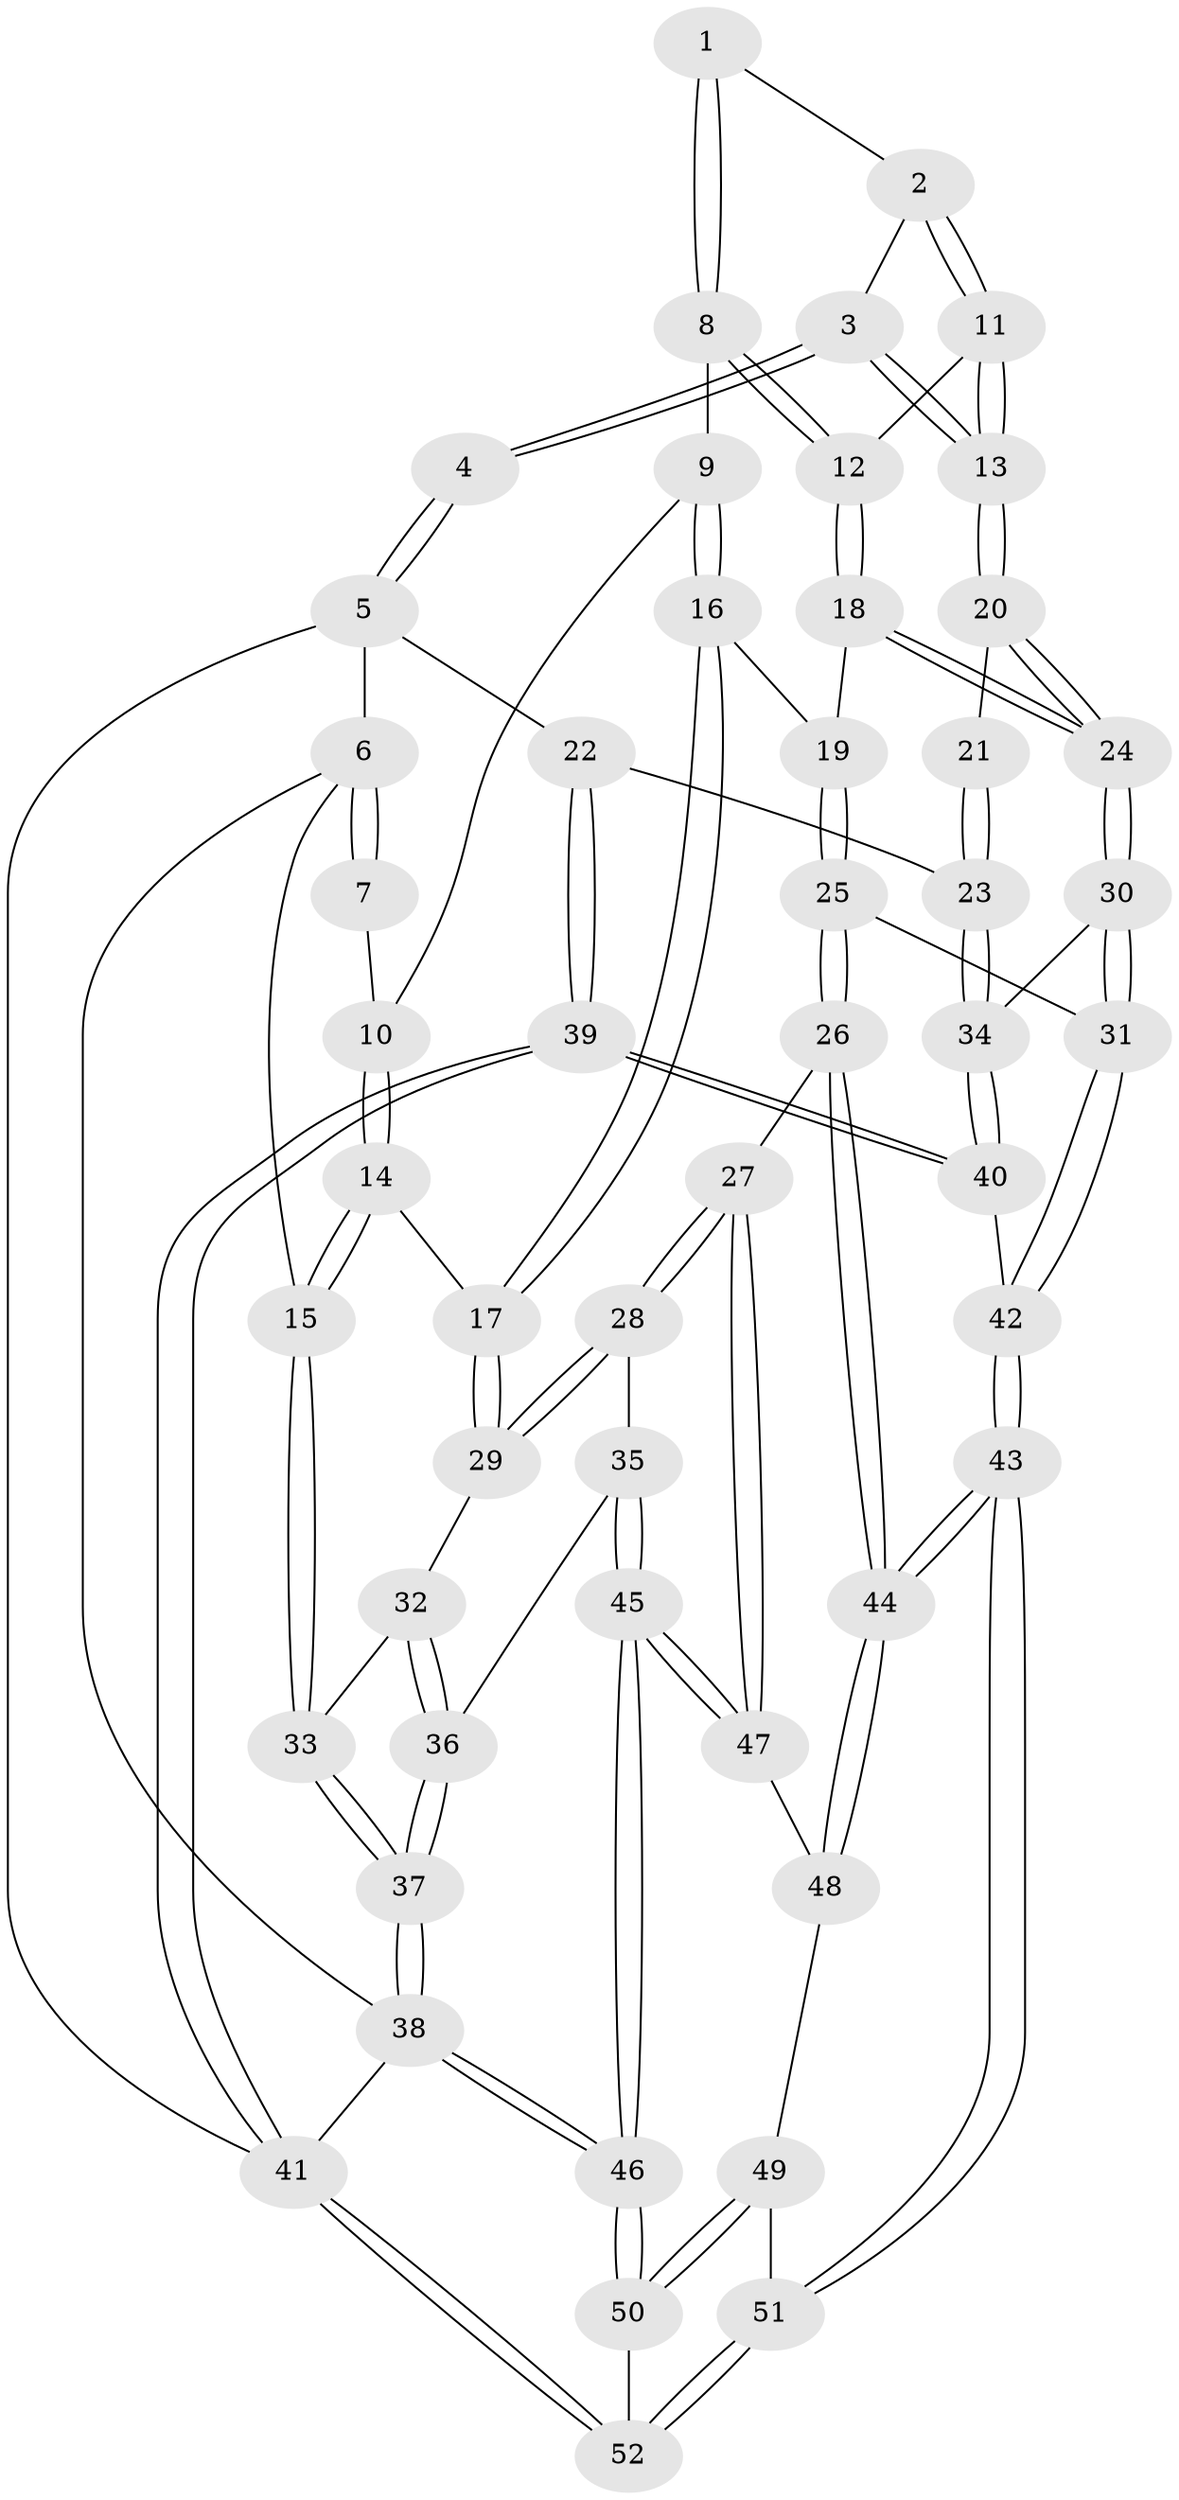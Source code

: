 // coarse degree distribution, {2: 0.21875, 5: 0.125, 4: 0.21875, 3: 0.4375}
// Generated by graph-tools (version 1.1) at 2025/54/03/04/25 22:54:20]
// undirected, 52 vertices, 127 edges
graph export_dot {
  node [color=gray90,style=filled];
  1 [pos="+0.45090062117556456+0"];
  2 [pos="+0.6102207920388929+0"];
  3 [pos="+0.83896385088861+0"];
  4 [pos="+1+0"];
  5 [pos="+1+0"];
  6 [pos="+0+0"];
  7 [pos="+0.18345688152636372+0"];
  8 [pos="+0.40331483680360464+0.08212489674833522"];
  9 [pos="+0.36085270944491915+0.11127875139145997"];
  10 [pos="+0.2795170499135203+0.07710608423204712"];
  11 [pos="+0.5557053837813726+0.17784252296174463"];
  12 [pos="+0.5402932105708685+0.17742820284062155"];
  13 [pos="+0.6634730407034138+0.2398231950769908"];
  14 [pos="+0.06620874161770833+0.15880221559741498"];
  15 [pos="+0+0"];
  16 [pos="+0.30446901220480854+0.264556528818086"];
  17 [pos="+0.2057631850394839+0.27615410710386684"];
  18 [pos="+0.41820064079334357+0.28054870999271747"];
  19 [pos="+0.36275049520422253+0.29993686895958077"];
  20 [pos="+0.6901229869984001+0.28664368528098083"];
  21 [pos="+0.9165565075969813+0.12297651598303214"];
  22 [pos="+1+0.4525619063398934"];
  23 [pos="+0.9401702020429223+0.45284923665001947"];
  24 [pos="+0.7111134266463555+0.4383499610265725"];
  25 [pos="+0.4373084605385231+0.5502590480127351"];
  26 [pos="+0.37245310486474037+0.5890334140866024"];
  27 [pos="+0.3188285248841798+0.6107930558628669"];
  28 [pos="+0.2816287120387851+0.5971417093386057"];
  29 [pos="+0.19117674353968875+0.3462434448052652"];
  30 [pos="+0.7142375654045829+0.4499170671995016"];
  31 [pos="+0.5991198710266029+0.5406266939579977"];
  32 [pos="+0.1029156591550353+0.41176682480316207"];
  33 [pos="+0+0.329647495407982"];
  34 [pos="+0.8385747046931462+0.4796135787560335"];
  35 [pos="+0.08803452648770987+0.6082882002163019"];
  36 [pos="+0.08543245526253374+0.6075317113371539"];
  37 [pos="+0+0.6119250923801742"];
  38 [pos="+0+1"];
  39 [pos="+1+1"];
  40 [pos="+0.8766786560821176+0.7346219774001675"];
  41 [pos="+1+1"];
  42 [pos="+0.6596546022627423+0.9173465587207628"];
  43 [pos="+0.6531115418002271+0.9402540372993117"];
  44 [pos="+0.5318633111428135+0.8630880519501175"];
  45 [pos="+0.14045653421768514+0.9665470651687013"];
  46 [pos="+0.013614365441203227+1"];
  47 [pos="+0.30513917275028724+0.771885442312713"];
  48 [pos="+0.34720241592456125+0.8044746929458078"];
  49 [pos="+0.3833838631056902+0.9062555411540624"];
  50 [pos="+0.2552105394136247+1"];
  51 [pos="+0.6531838673280536+0.9415316793994755"];
  52 [pos="+0.6827431352324416+1"];
  1 -- 2;
  1 -- 8;
  1 -- 8;
  2 -- 3;
  2 -- 11;
  2 -- 11;
  3 -- 4;
  3 -- 4;
  3 -- 13;
  3 -- 13;
  4 -- 5;
  4 -- 5;
  5 -- 6;
  5 -- 22;
  5 -- 41;
  6 -- 7;
  6 -- 7;
  6 -- 15;
  6 -- 38;
  7 -- 10;
  8 -- 9;
  8 -- 12;
  8 -- 12;
  9 -- 10;
  9 -- 16;
  9 -- 16;
  10 -- 14;
  10 -- 14;
  11 -- 12;
  11 -- 13;
  11 -- 13;
  12 -- 18;
  12 -- 18;
  13 -- 20;
  13 -- 20;
  14 -- 15;
  14 -- 15;
  14 -- 17;
  15 -- 33;
  15 -- 33;
  16 -- 17;
  16 -- 17;
  16 -- 19;
  17 -- 29;
  17 -- 29;
  18 -- 19;
  18 -- 24;
  18 -- 24;
  19 -- 25;
  19 -- 25;
  20 -- 21;
  20 -- 24;
  20 -- 24;
  21 -- 23;
  21 -- 23;
  22 -- 23;
  22 -- 39;
  22 -- 39;
  23 -- 34;
  23 -- 34;
  24 -- 30;
  24 -- 30;
  25 -- 26;
  25 -- 26;
  25 -- 31;
  26 -- 27;
  26 -- 44;
  26 -- 44;
  27 -- 28;
  27 -- 28;
  27 -- 47;
  27 -- 47;
  28 -- 29;
  28 -- 29;
  28 -- 35;
  29 -- 32;
  30 -- 31;
  30 -- 31;
  30 -- 34;
  31 -- 42;
  31 -- 42;
  32 -- 33;
  32 -- 36;
  32 -- 36;
  33 -- 37;
  33 -- 37;
  34 -- 40;
  34 -- 40;
  35 -- 36;
  35 -- 45;
  35 -- 45;
  36 -- 37;
  36 -- 37;
  37 -- 38;
  37 -- 38;
  38 -- 46;
  38 -- 46;
  38 -- 41;
  39 -- 40;
  39 -- 40;
  39 -- 41;
  39 -- 41;
  40 -- 42;
  41 -- 52;
  41 -- 52;
  42 -- 43;
  42 -- 43;
  43 -- 44;
  43 -- 44;
  43 -- 51;
  43 -- 51;
  44 -- 48;
  44 -- 48;
  45 -- 46;
  45 -- 46;
  45 -- 47;
  45 -- 47;
  46 -- 50;
  46 -- 50;
  47 -- 48;
  48 -- 49;
  49 -- 50;
  49 -- 50;
  49 -- 51;
  50 -- 52;
  51 -- 52;
  51 -- 52;
}
